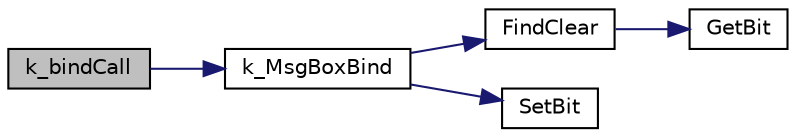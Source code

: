 digraph "k_bindCall"
{
 // LATEX_PDF_SIZE
  edge [fontname="Helvetica",fontsize="10",labelfontname="Helvetica",labelfontsize="10"];
  node [fontname="Helvetica",fontsize="10",shape=record];
  rankdir="LR";
  Node1 [label="k_bindCall",height=0.2,width=0.4,color="black", fillcolor="grey75", style="filled", fontcolor="black",tooltip="Performs all operations required for binding a message box to running process."];
  Node1 -> Node2 [color="midnightblue",fontsize="10",style="solid",fontname="Helvetica"];
  Node2 [label="k_MsgBoxBind",height=0.2,width=0.4,color="black", fillcolor="white", style="filled",URL="$k__messaging_8c.html#acffd1ebbd6129aa2ea8570ab6ac7c40d",tooltip="Binds a message box to a process."];
  Node2 -> Node3 [color="midnightblue",fontsize="10",style="solid",fontname="Helvetica"];
  Node3 [label="FindClear",height=0.2,width=0.4,color="black", fillcolor="white", style="filled",URL="$bitmap_8c.html#a5ab161451e79c2d40ca343c8b34db724",tooltip="Finds The earliest cleared bit in bitmap."];
  Node3 -> Node4 [color="midnightblue",fontsize="10",style="solid",fontname="Helvetica"];
  Node4 [label="GetBit",height=0.2,width=0.4,color="black", fillcolor="white", style="filled",URL="$bitmap_8c.html#aea47b36efa670baedacd8eb1c8cefed9",tooltip="Gets thevalue of a specific bit in a bitmap."];
  Node2 -> Node5 [color="midnightblue",fontsize="10",style="solid",fontname="Helvetica"];
  Node5 [label="SetBit",height=0.2,width=0.4,color="black", fillcolor="white", style="filled",URL="$bitmap_8c.html#ae4c722d65f629e093f97656cf1beb049",tooltip="Sets a specific bit in a bitmap."];
}
